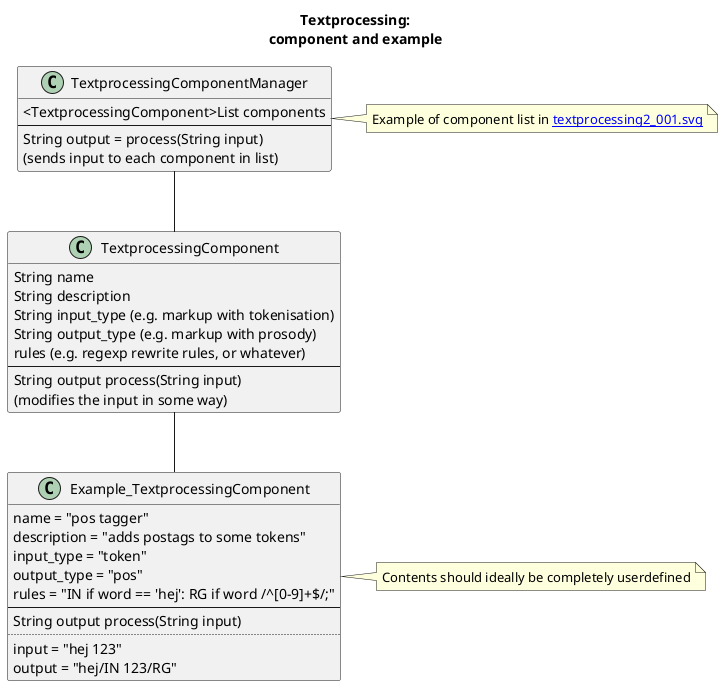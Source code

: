 @startuml

title
Textprocessing:
component and example
end title

class TextprocessingComponentManager {
    <TextprocessingComponent>List components
    --
    String output = process(String input) 
    (sends input to each component in list)
}
note right: Example of component list in [[textprocessing2_001.svg]]


class TextprocessingComponent {
    String name
    String description
    String input_type (e.g. markup with tokenisation)
    String output_type (e.g. markup with prosody)
    rules (e.g. regexp rewrite rules, or whatever)
    --
    String output process(String input)
    (modifies the input in some way)
}

class Example_TextprocessingComponent {
    name = "pos tagger"
    description = "adds postags to some tokens"
    input_type = "token"
    output_type = "pos"
    rules = "IN if word == 'hej': RG if word /^[0-9]+$/;"
    --
    String output process(String input)
    ..
    input = "hej 123"
    output = "hej/IN 123/RG"
}
note right: Contents should ideally be completely userdefined

TextprocessingComponentManager -- TextprocessingComponent
TextprocessingComponent -- Example_TextprocessingComponent

@enduml

@startuml

title
Textprocessing:
example list of components
end title


class TextprocessingComponent#1 {
    name = "MultiWordUnits"
    description = "Tokenises multiword units in text"
    input_type = "sentence"
    output_type = "token"
    rules = "mark token if sentence contains 'vita huset'"
    --
    input = "vita huset har 1 234 rum"
    ..
    output = "<t>vita huset</t>har 1 234 rum"
}

class TextprocessingComponent#2 {
    name = "numbers"
    description = "Tokenises numbers in text"
    input_type = "sentence"
    output_type = "token"
    rules = "mark token if sentence contains [0-9]+"
    --
    input = "<t>vita huset</t> har 1 234 rum"
    ..
    output = "<t>vita huset</t>har <t>1 234</t> rum"
}

class TextprocessingComponent#3 {
    name = "default tokeniser"
    description = "splits untokenised text into tokens"
    input_type = "sentence"
    output_type = "token"
    rules = "mark token if sentence contains whitespace"
    --
    input = "<t>vita huset</t>har <t>1 234</t> rum"
    ..
    output = "<t>vita huset</t>\n<t>har</t>\n<t>1 234</t>\n<t>rum</t>"
}

class TextprocessingComponent#4 {
    name = "pos tagger"
    description = "adds postags to some tokens"
    input_type = "token"
    output_type = "pos"
    rules = "IN if word == 'hej': RG if word /^[0-9]+$/; etc"
    --
    input = "<t>vita huset</t>\n<t>har</t>\n<t>1 234</t>\n<t>rum</t>"
    ..
    output = "<t pos='NN'>vita huset</t>\n<t pos='VB'>har</t>\n<t pos='RG'>1 234</t>\n<t pos='NN'>rum</t>"
}
class TextprocessingComponent#5 {
    name = "number pronunciation"
    description = "adds transcription to number tokens"
    input_type = "token"
    output_type = "transcription"
    rules = "'e t u s e n' if /^1[0-9][0-9][0-9]$/ etc"
    --
    input = "<t pos='NN'>vita huset</t>\n<t pos='VB'>har</t>\n<t pos='RG'>1 234</t>\n<t pos='NN'>rum</t>"
    ..
    output = "<t pos='NN' >vita huset</t>\n<t pos='VB'>har</t>\n<t pos='RG' transcription='e t u s e n t v å h u n d r a t r e t i o f y r a'>1 234</t>\n<t pos='NN'>rum</t>"
}

class TextprocessingComponent#6 {
    name = "lexicon lookup"
    description = "adds transcription to tokens"
    input_type = "token"
    output_type = "transcription"
    rules = "lookup untranscribed tokens in lexicon"
    --
    input = "<t pos='NN'>vita huset</t>\n<t pos='VB'>har</t>\n<t pos='RG' transcription='e t u s e n t v å h u n d r a t r e t i o f y r a'>1 234</t>\n<t pos='NN'>rum</t>"
    ..
    output = "<t pos='NN' >vita huset</t>\n<t pos='VB' transcription='h a r'>har</t>\n<t pos='RG' transcription='e t u s e n t v å h u n d r a t r e t i o f y r a'>1 234</t>\n<t pos='NN' transcription='r u m'>rum</t>"
}

class TextprocessingComponent#7 {
    name = "lts rules"
    description = "adds transcription to any untranscribed tokens"
    input_type = "token"
    output_type = "transcription"
    rules = "v -> v etc"
    --
    input = "<t pos='NN'>vita huset</t>\n<t pos='VB' transcription='h a r'>har</t>\n<t pos='RG' transcription='e t u s e n t v å h u n d r a t r e t i o f y r a'>1 234</t>\n<t pos='NN' transcription='r u m'>rum</t>"
    ..
    output = "<t pos='NN' transcription='v i t a h u s e t'>vita huset</t>\n<t pos='VB' transcription='h a r'>har</t>\n<t pos='RG' transcription='e t u s e n t v å h u n d r a t r e t i o f y r a'>1 234</t>\n<t pos='NN' transcription='r u m'>rum</t>"
}

"TextprocessingComponent#1" --> "TextprocessingComponent#2"
"TextprocessingComponent#2" --> "TextprocessingComponent#3"
"TextprocessingComponent#3" --> "TextprocessingComponent#4"
"TextprocessingComponent#4" --> "TextprocessingComponent#5"
"TextprocessingComponent#5" --> "TextprocessingComponent#6"
"TextprocessingComponent#6" --> "TextprocessingComponent#7"


@enduml

